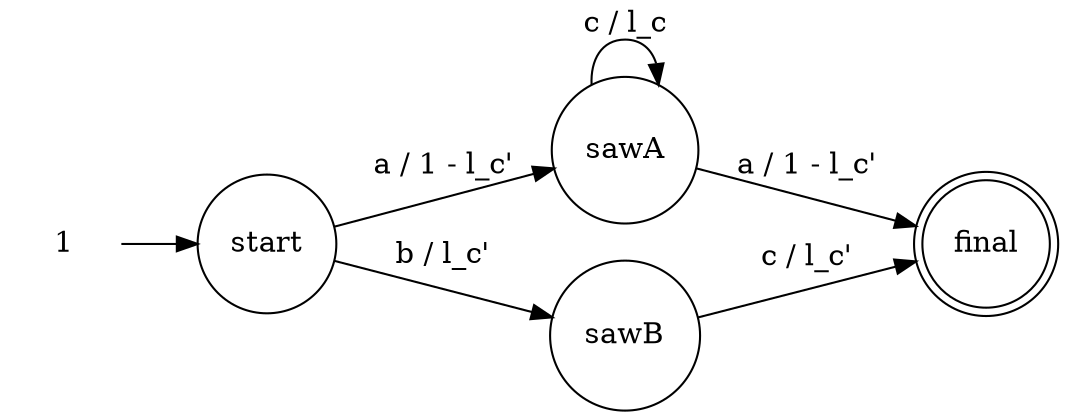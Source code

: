 digraph Automaton {rankdir = LR;
initial [shape=plaintext,label="1"];
initial -> start;
start [shape=circle,label="start"];
start -> sawA [label="a / 1 - l_c'"]
start -> sawB [label="b / l_c'"]
sawA [shape=circle,label="sawA"];
sawA -> sawA [label="c / l_c"]
sawA -> final [label="a / 1 - l_c'"]
sawB [shape=circle,label="sawB"];
sawB -> final [label="c / l_c'"]
final [shape=doublecircle,label="final"];
}